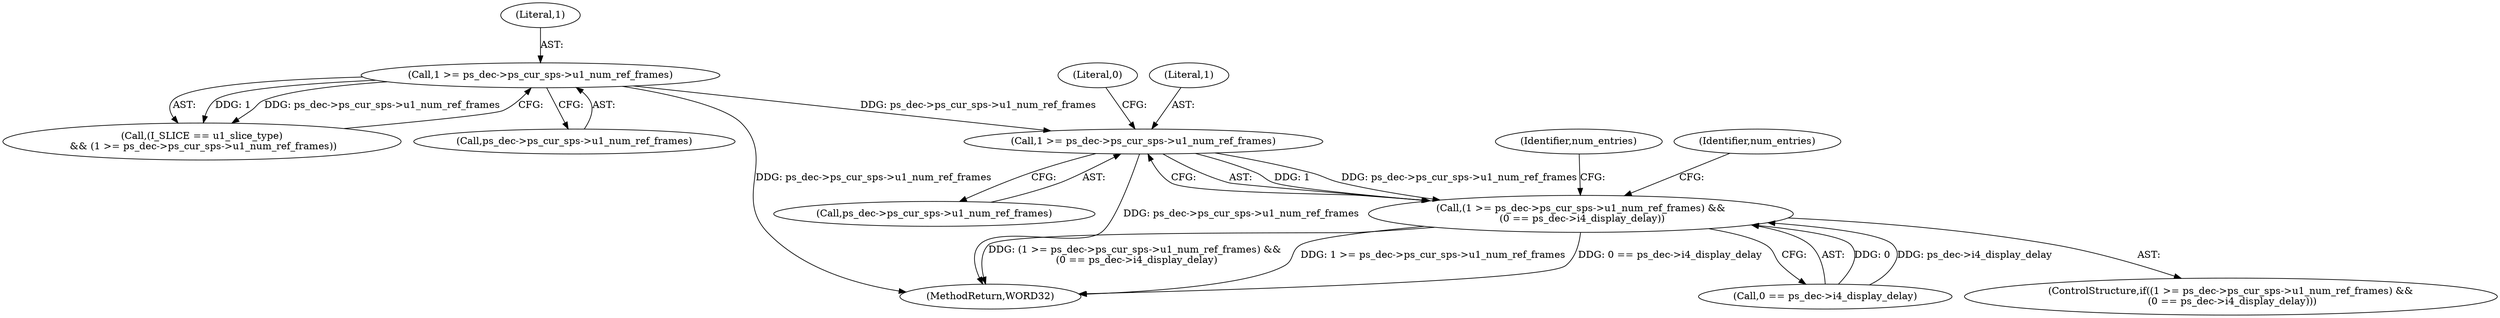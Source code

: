 digraph "0_Android_a78887bcffbc2995cf9ed72e0697acf560875e9e_2@pointer" {
"1002301" [label="(Call,1 >= ps_dec->ps_cur_sps->u1_num_ref_frames)"];
"1000356" [label="(Call,1 >= ps_dec->ps_cur_sps->u1_num_ref_frames)"];
"1002300" [label="(Call,(1 >= ps_dec->ps_cur_sps->u1_num_ref_frames) &&\n (0 == ps_dec->i4_display_delay))"];
"1002318" [label="(Identifier,num_entries)"];
"1002303" [label="(Call,ps_dec->ps_cur_sps->u1_num_ref_frames)"];
"1000357" [label="(Literal,1)"];
"1002315" [label="(Identifier,num_entries)"];
"1002571" [label="(MethodReturn,WORD32)"];
"1002309" [label="(Literal,0)"];
"1002300" [label="(Call,(1 >= ps_dec->ps_cur_sps->u1_num_ref_frames) &&\n (0 == ps_dec->i4_display_delay))"];
"1000356" [label="(Call,1 >= ps_dec->ps_cur_sps->u1_num_ref_frames)"];
"1002308" [label="(Call,0 == ps_dec->i4_display_delay)"];
"1002301" [label="(Call,1 >= ps_dec->ps_cur_sps->u1_num_ref_frames)"];
"1000352" [label="(Call,(I_SLICE == u1_slice_type)\n && (1 >= ps_dec->ps_cur_sps->u1_num_ref_frames))"];
"1000358" [label="(Call,ps_dec->ps_cur_sps->u1_num_ref_frames)"];
"1002302" [label="(Literal,1)"];
"1002299" [label="(ControlStructure,if((1 >= ps_dec->ps_cur_sps->u1_num_ref_frames) &&\n (0 == ps_dec->i4_display_delay)))"];
"1002301" -> "1002300"  [label="AST: "];
"1002301" -> "1002303"  [label="CFG: "];
"1002302" -> "1002301"  [label="AST: "];
"1002303" -> "1002301"  [label="AST: "];
"1002309" -> "1002301"  [label="CFG: "];
"1002300" -> "1002301"  [label="CFG: "];
"1002301" -> "1002571"  [label="DDG: ps_dec->ps_cur_sps->u1_num_ref_frames"];
"1002301" -> "1002300"  [label="DDG: 1"];
"1002301" -> "1002300"  [label="DDG: ps_dec->ps_cur_sps->u1_num_ref_frames"];
"1000356" -> "1002301"  [label="DDG: ps_dec->ps_cur_sps->u1_num_ref_frames"];
"1000356" -> "1000352"  [label="AST: "];
"1000356" -> "1000358"  [label="CFG: "];
"1000357" -> "1000356"  [label="AST: "];
"1000358" -> "1000356"  [label="AST: "];
"1000352" -> "1000356"  [label="CFG: "];
"1000356" -> "1002571"  [label="DDG: ps_dec->ps_cur_sps->u1_num_ref_frames"];
"1000356" -> "1000352"  [label="DDG: 1"];
"1000356" -> "1000352"  [label="DDG: ps_dec->ps_cur_sps->u1_num_ref_frames"];
"1002300" -> "1002299"  [label="AST: "];
"1002300" -> "1002308"  [label="CFG: "];
"1002308" -> "1002300"  [label="AST: "];
"1002315" -> "1002300"  [label="CFG: "];
"1002318" -> "1002300"  [label="CFG: "];
"1002300" -> "1002571"  [label="DDG: 1 >= ps_dec->ps_cur_sps->u1_num_ref_frames"];
"1002300" -> "1002571"  [label="DDG: 0 == ps_dec->i4_display_delay"];
"1002300" -> "1002571"  [label="DDG: (1 >= ps_dec->ps_cur_sps->u1_num_ref_frames) &&\n (0 == ps_dec->i4_display_delay)"];
"1002308" -> "1002300"  [label="DDG: 0"];
"1002308" -> "1002300"  [label="DDG: ps_dec->i4_display_delay"];
}
